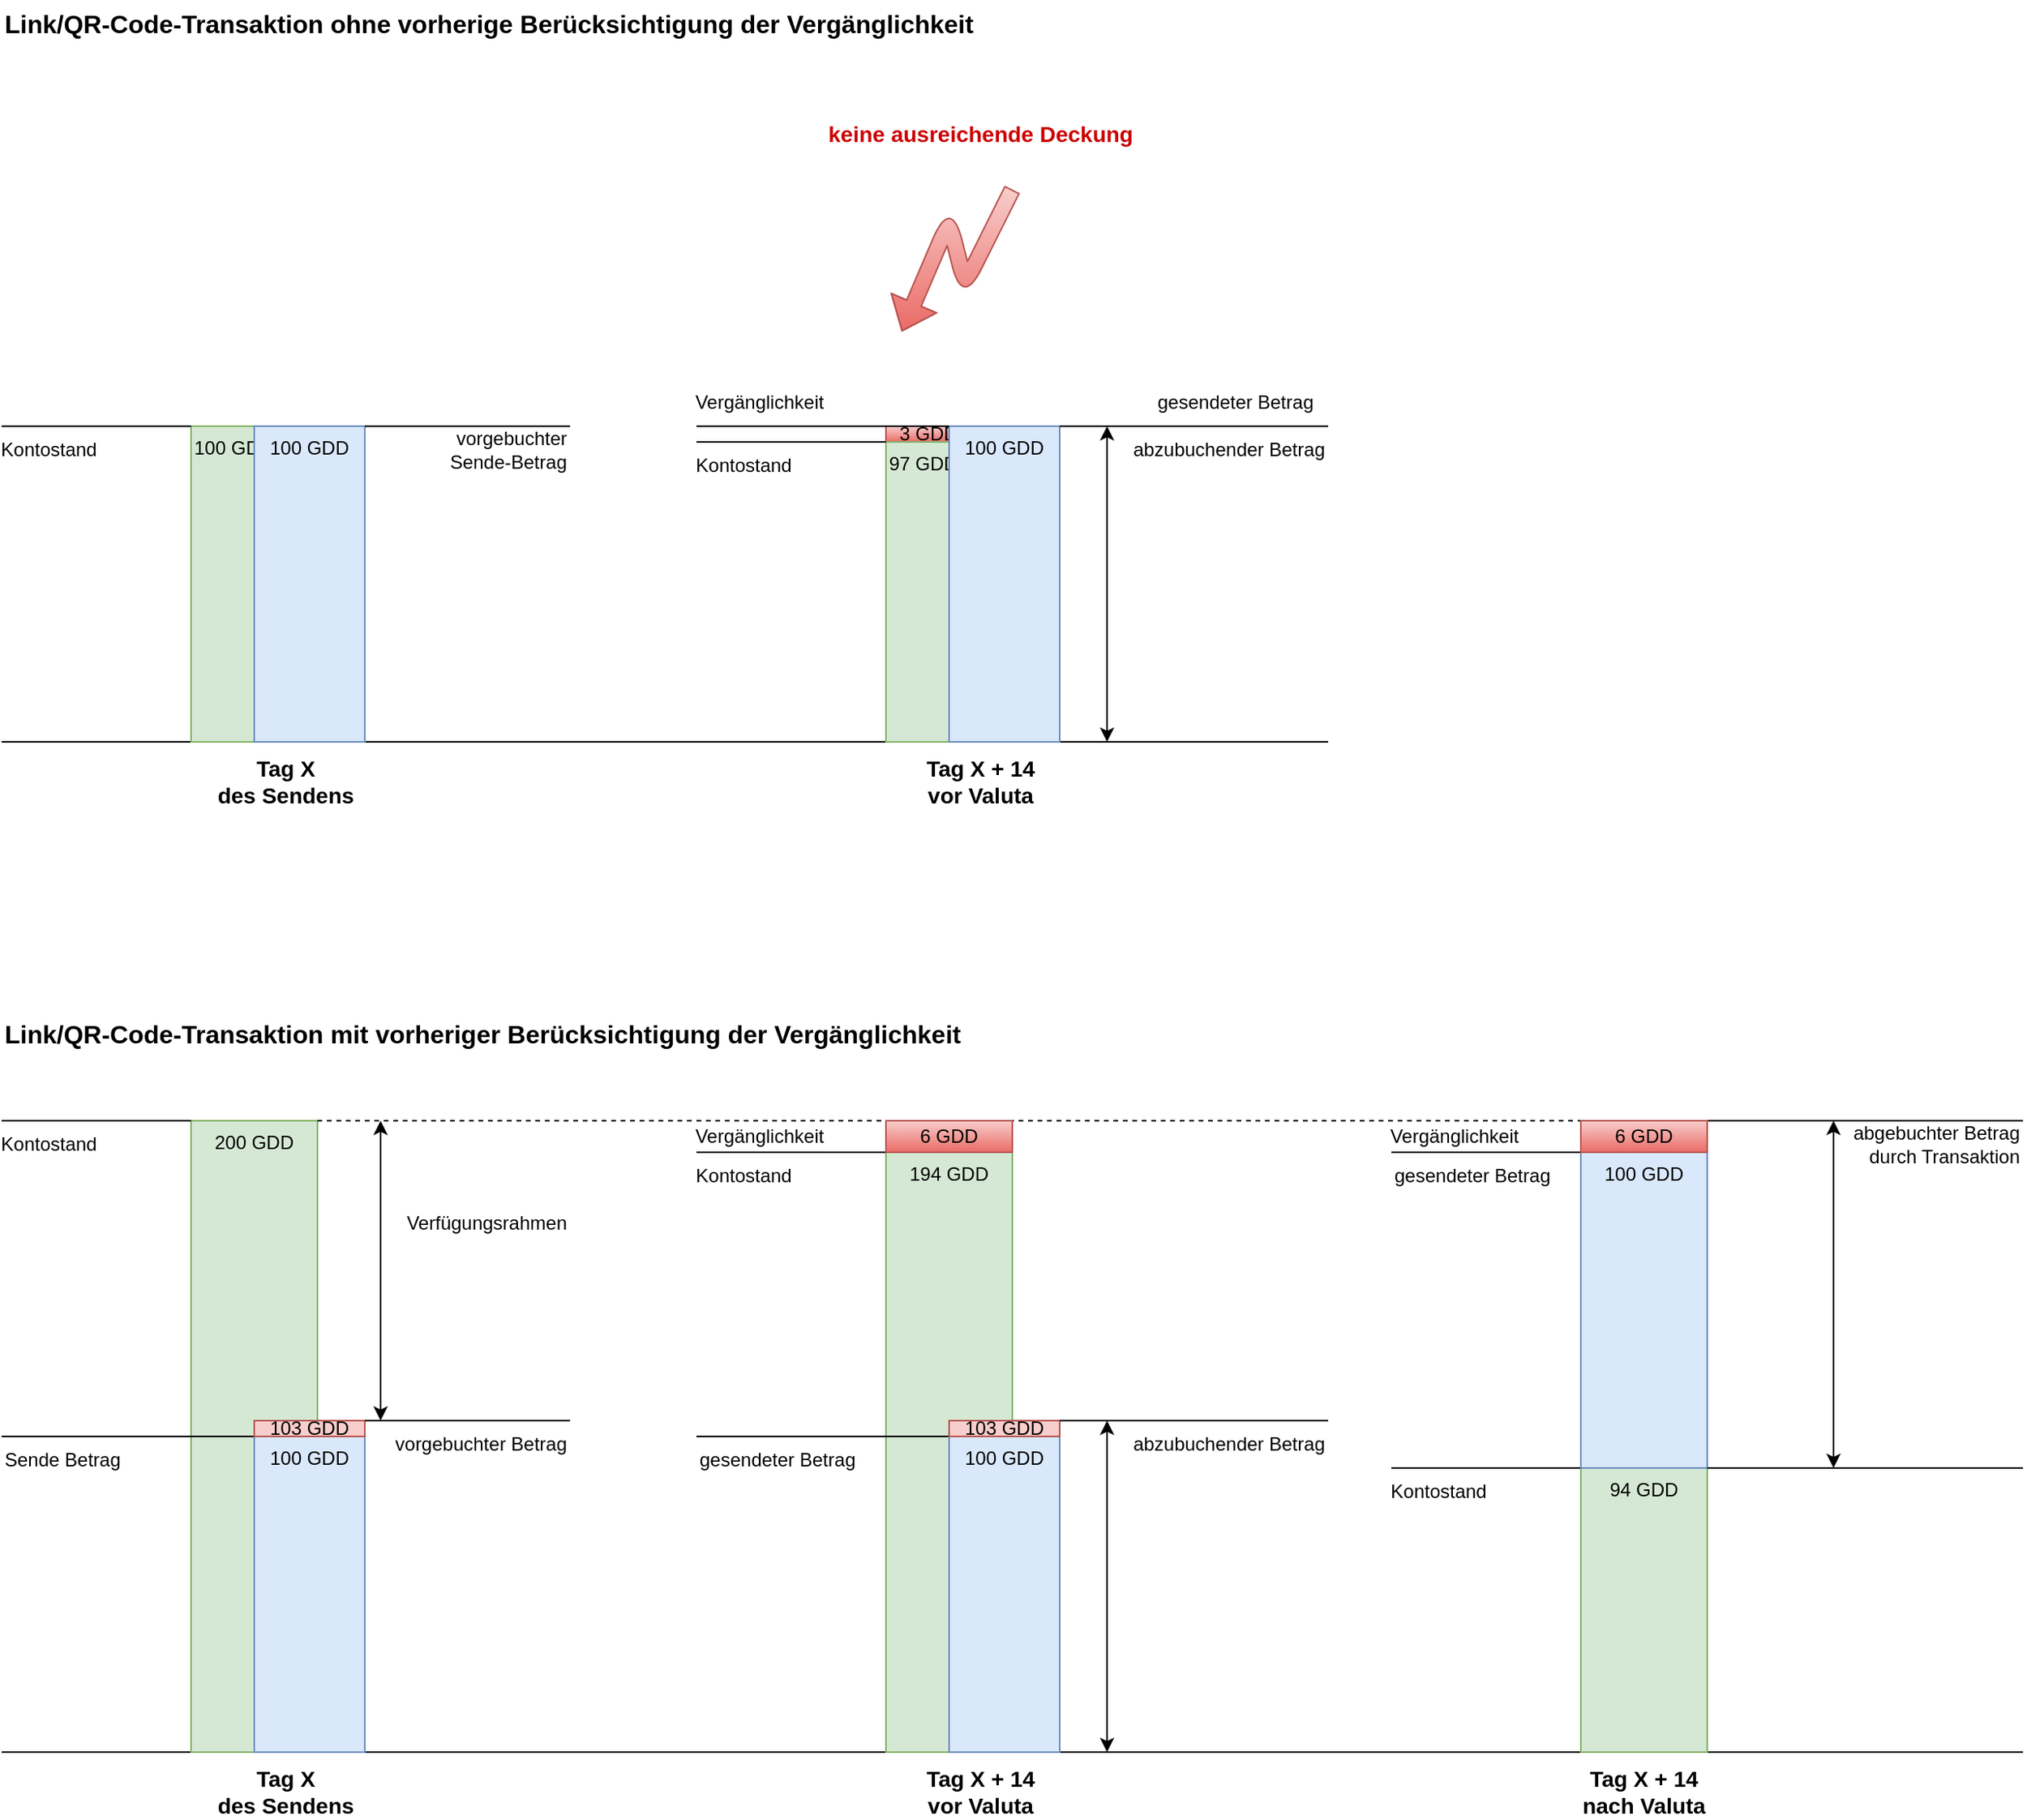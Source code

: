 <mxfile>
    <diagram id="KpzgGm-3niPmZzmS6Yj4" name="Seite-1">
        <mxGraphModel dx="2176" dy="1600" grid="1" gridSize="10" guides="1" tooltips="1" connect="1" arrows="1" fold="1" page="1" pageScale="1" pageWidth="2336" pageHeight="1654" math="0" shadow="0">
            <root>
                <mxCell id="0"/>
                <mxCell id="1" parent="0"/>
                <mxCell id="61" value="&amp;nbsp; 3 GDD" style="rounded=0;whiteSpace=wrap;html=1;fillColor=#f8cecc;strokeColor=#b85450;align=left;gradientColor=#ea6b66;" parent="1" vertex="1">
                    <mxGeometry x="600" y="310" width="70" height="10" as="geometry"/>
                </mxCell>
                <mxCell id="2" value="" style="endArrow=none;html=1;" parent="1" edge="1">
                    <mxGeometry width="50" height="50" relative="1" as="geometry">
                        <mxPoint x="40" y="1150" as="sourcePoint"/>
                        <mxPoint x="1320" y="1150" as="targetPoint"/>
                    </mxGeometry>
                </mxCell>
                <mxCell id="3" value="200 GDD" style="rounded=0;whiteSpace=wrap;html=1;fillColor=#d5e8d4;strokeColor=#82b366;verticalAlign=top;" parent="1" vertex="1">
                    <mxGeometry x="160" y="750" width="80" height="400" as="geometry"/>
                </mxCell>
                <mxCell id="4" value="Kontostand" style="text;html=1;strokeColor=none;fillColor=none;align=center;verticalAlign=middle;whiteSpace=wrap;rounded=0;" parent="1" vertex="1">
                    <mxGeometry x="40" y="750" width="60" height="30" as="geometry"/>
                </mxCell>
                <mxCell id="5" value="" style="endArrow=none;html=1;exitX=0;exitY=0;exitDx=0;exitDy=0;entryX=0;entryY=0;entryDx=0;entryDy=0;" parent="1" source="4" target="3" edge="1">
                    <mxGeometry width="50" height="50" relative="1" as="geometry">
                        <mxPoint x="520" y="940" as="sourcePoint"/>
                        <mxPoint x="570" y="890" as="targetPoint"/>
                    </mxGeometry>
                </mxCell>
                <mxCell id="6" value="100 GDD" style="rounded=0;whiteSpace=wrap;html=1;verticalAlign=top;fillColor=#dae8fc;strokeColor=#6c8ebf;" parent="1" vertex="1">
                    <mxGeometry x="200" y="950" width="70" height="200" as="geometry"/>
                </mxCell>
                <mxCell id="7" value="Sende Betrag" style="text;html=1;strokeColor=none;fillColor=none;align=left;verticalAlign=middle;whiteSpace=wrap;rounded=0;" parent="1" vertex="1">
                    <mxGeometry x="40" y="950" width="90" height="30" as="geometry"/>
                </mxCell>
                <mxCell id="8" value="" style="endArrow=none;html=1;exitX=0;exitY=0;exitDx=0;exitDy=0;entryX=0;entryY=0;entryDx=0;entryDy=0;" parent="1" source="7" target="6" edge="1">
                    <mxGeometry width="50" height="50" relative="1" as="geometry">
                        <mxPoint x="520" y="1140" as="sourcePoint"/>
                        <mxPoint x="160" y="950" as="targetPoint"/>
                    </mxGeometry>
                </mxCell>
                <mxCell id="9" value="103 GDD" style="rounded=0;whiteSpace=wrap;html=1;fillColor=#f8cecc;strokeColor=#b85450;" parent="1" vertex="1">
                    <mxGeometry x="200" y="940" width="70" height="10" as="geometry"/>
                </mxCell>
                <mxCell id="10" value="" style="endArrow=none;html=1;exitX=0;exitY=0;exitDx=0;exitDy=0;entryX=1;entryY=0;entryDx=0;entryDy=0;" parent="1" target="11" edge="1">
                    <mxGeometry width="50" height="50" relative="1" as="geometry">
                        <mxPoint x="270" y="940" as="sourcePoint"/>
                        <mxPoint x="380" y="850" as="targetPoint"/>
                    </mxGeometry>
                </mxCell>
                <mxCell id="11" value="vorgebuchter Betrag" style="text;html=1;strokeColor=none;fillColor=none;align=right;verticalAlign=middle;whiteSpace=wrap;rounded=0;" parent="1" vertex="1">
                    <mxGeometry x="280" y="940" width="120" height="30" as="geometry"/>
                </mxCell>
                <mxCell id="12" value="Tag X &lt;br style=&quot;font-size: 14px;&quot;&gt;des Sendens" style="text;html=1;strokeColor=none;fillColor=none;align=center;verticalAlign=middle;whiteSpace=wrap;rounded=0;fontStyle=1;fontSize=14;" parent="1" vertex="1">
                    <mxGeometry x="160" y="1160" width="120" height="30" as="geometry"/>
                </mxCell>
                <mxCell id="13" value="194 GDD" style="rounded=0;whiteSpace=wrap;html=1;fillColor=#d5e8d4;strokeColor=#82b366;verticalAlign=top;" parent="1" vertex="1">
                    <mxGeometry x="600" y="770" width="80" height="380" as="geometry"/>
                </mxCell>
                <mxCell id="14" value="Kontostand" style="text;html=1;strokeColor=none;fillColor=none;align=center;verticalAlign=middle;whiteSpace=wrap;rounded=0;" parent="1" vertex="1">
                    <mxGeometry x="480" y="770" width="60" height="30" as="geometry"/>
                </mxCell>
                <mxCell id="15" value="" style="endArrow=none;html=1;exitX=0;exitY=0;exitDx=0;exitDy=0;entryX=0;entryY=0;entryDx=0;entryDy=0;" parent="1" source="14" target="13" edge="1">
                    <mxGeometry width="50" height="50" relative="1" as="geometry">
                        <mxPoint x="960" y="940" as="sourcePoint"/>
                        <mxPoint x="1010" y="890" as="targetPoint"/>
                    </mxGeometry>
                </mxCell>
                <mxCell id="16" value="100 GDD" style="rounded=0;whiteSpace=wrap;html=1;verticalAlign=top;fillColor=#dae8fc;strokeColor=#6c8ebf;" parent="1" vertex="1">
                    <mxGeometry x="640" y="950" width="70" height="200" as="geometry"/>
                </mxCell>
                <mxCell id="17" value="gesendeter Betrag" style="text;html=1;strokeColor=none;fillColor=none;align=left;verticalAlign=middle;whiteSpace=wrap;rounded=0;" parent="1" vertex="1">
                    <mxGeometry x="480" y="950" width="110" height="30" as="geometry"/>
                </mxCell>
                <mxCell id="18" value="" style="endArrow=none;html=1;exitX=0;exitY=0;exitDx=0;exitDy=0;entryX=0;entryY=0;entryDx=0;entryDy=0;" parent="1" source="17" target="16" edge="1">
                    <mxGeometry width="50" height="50" relative="1" as="geometry">
                        <mxPoint x="960" y="1140" as="sourcePoint"/>
                        <mxPoint x="600" y="950" as="targetPoint"/>
                    </mxGeometry>
                </mxCell>
                <mxCell id="19" value="103 GDD" style="rounded=0;whiteSpace=wrap;html=1;fillColor=#f8cecc;strokeColor=#b85450;" parent="1" vertex="1">
                    <mxGeometry x="640" y="940" width="70" height="10" as="geometry"/>
                </mxCell>
                <mxCell id="20" value="" style="endArrow=none;html=1;exitX=0;exitY=0;exitDx=0;exitDy=0;entryX=1;entryY=0;entryDx=0;entryDy=0;" parent="1" target="21" edge="1">
                    <mxGeometry width="50" height="50" relative="1" as="geometry">
                        <mxPoint x="710" y="940" as="sourcePoint"/>
                        <mxPoint x="900" y="930" as="targetPoint"/>
                    </mxGeometry>
                </mxCell>
                <mxCell id="21" value="abzubuchender Betrag" style="text;html=1;strokeColor=none;fillColor=none;align=right;verticalAlign=middle;whiteSpace=wrap;rounded=0;" parent="1" vertex="1">
                    <mxGeometry x="750" y="940" width="130" height="30" as="geometry"/>
                </mxCell>
                <mxCell id="22" value="Tag X + 14 &lt;br style=&quot;font-size: 14px;&quot;&gt;vor Valuta" style="text;html=1;strokeColor=none;fillColor=none;align=center;verticalAlign=middle;whiteSpace=wrap;rounded=0;fontStyle=1;fontSize=14;" parent="1" vertex="1">
                    <mxGeometry x="600" y="1160" width="120" height="30" as="geometry"/>
                </mxCell>
                <mxCell id="23" value="" style="endArrow=none;dashed=1;html=1;exitX=1;exitY=0;exitDx=0;exitDy=0;entryX=1;entryY=0;entryDx=0;entryDy=0;" parent="1" source="3" target="36" edge="1">
                    <mxGeometry width="50" height="50" relative="1" as="geometry">
                        <mxPoint x="520" y="920" as="sourcePoint"/>
                        <mxPoint x="720" y="750" as="targetPoint"/>
                    </mxGeometry>
                </mxCell>
                <mxCell id="24" value="6 GDD" style="rounded=0;whiteSpace=wrap;html=1;fillColor=#f8cecc;strokeColor=#b85450;gradientColor=#ea6b66;" parent="1" vertex="1">
                    <mxGeometry x="600" y="750" width="80" height="20" as="geometry"/>
                </mxCell>
                <mxCell id="25" value="Vergänglichkeit" style="text;html=1;strokeColor=none;fillColor=none;align=center;verticalAlign=middle;whiteSpace=wrap;rounded=0;" parent="1" vertex="1">
                    <mxGeometry x="480" y="745" width="80" height="30" as="geometry"/>
                </mxCell>
                <mxCell id="26" value="94 GDD" style="rounded=0;whiteSpace=wrap;html=1;fillColor=#d5e8d4;strokeColor=#82b366;verticalAlign=top;" parent="1" vertex="1">
                    <mxGeometry x="1040" y="970" width="80" height="180" as="geometry"/>
                </mxCell>
                <mxCell id="27" value="Kontostand" style="text;html=1;strokeColor=none;fillColor=none;align=center;verticalAlign=middle;whiteSpace=wrap;rounded=0;" parent="1" vertex="1">
                    <mxGeometry x="920" y="970" width="60" height="30" as="geometry"/>
                </mxCell>
                <mxCell id="28" value="" style="endArrow=none;html=1;exitX=0;exitY=0;exitDx=0;exitDy=0;entryX=0;entryY=0;entryDx=0;entryDy=0;" parent="1" source="27" target="26" edge="1">
                    <mxGeometry width="50" height="50" relative="1" as="geometry">
                        <mxPoint x="1400" y="940" as="sourcePoint"/>
                        <mxPoint x="1450" y="890" as="targetPoint"/>
                    </mxGeometry>
                </mxCell>
                <mxCell id="29" value="100 GDD" style="rounded=0;whiteSpace=wrap;html=1;verticalAlign=top;fillColor=#dae8fc;strokeColor=#6c8ebf;" parent="1" vertex="1">
                    <mxGeometry x="1040" y="770" width="80" height="200" as="geometry"/>
                </mxCell>
                <mxCell id="30" value="gesendeter Betrag" style="text;html=1;strokeColor=none;fillColor=none;align=left;verticalAlign=middle;whiteSpace=wrap;rounded=0;" parent="1" vertex="1">
                    <mxGeometry x="920" y="770" width="110" height="30" as="geometry"/>
                </mxCell>
                <mxCell id="31" value="" style="endArrow=none;html=1;exitX=0;exitY=0;exitDx=0;exitDy=0;entryX=0;entryY=0;entryDx=0;entryDy=0;" parent="1" source="30" target="29" edge="1">
                    <mxGeometry width="50" height="50" relative="1" as="geometry">
                        <mxPoint x="1400" y="1140" as="sourcePoint"/>
                        <mxPoint x="1040" y="810" as="targetPoint"/>
                    </mxGeometry>
                </mxCell>
                <mxCell id="33" value="" style="endArrow=none;html=1;entryX=1;entryY=0;entryDx=0;entryDy=0;exitX=1;exitY=0;exitDx=0;exitDy=0;" parent="1" source="36" target="34" edge="1">
                    <mxGeometry width="50" height="50" relative="1" as="geometry">
                        <mxPoint x="1430" y="830" as="sourcePoint"/>
                        <mxPoint x="1280" y="940" as="targetPoint"/>
                    </mxGeometry>
                </mxCell>
                <mxCell id="34" value="abgebuchter Betrag durch Transaktion" style="text;html=1;strokeColor=none;fillColor=none;align=right;verticalAlign=middle;whiteSpace=wrap;rounded=0;" parent="1" vertex="1">
                    <mxGeometry x="1200" y="750" width="120" height="30" as="geometry"/>
                </mxCell>
                <mxCell id="35" value="Tag X + 14 &lt;br style=&quot;font-size: 14px;&quot;&gt;nach Valuta" style="text;html=1;strokeColor=none;fillColor=none;align=center;verticalAlign=middle;whiteSpace=wrap;rounded=0;fontStyle=1;fontSize=14;" parent="1" vertex="1">
                    <mxGeometry x="1040" y="1160" width="80" height="30" as="geometry"/>
                </mxCell>
                <mxCell id="36" value="6 GDD" style="rounded=0;whiteSpace=wrap;html=1;fillColor=#f8cecc;strokeColor=#b85450;gradientColor=#ea6b66;" parent="1" vertex="1">
                    <mxGeometry x="1040" y="750" width="80" height="20" as="geometry"/>
                </mxCell>
                <mxCell id="37" value="Vergänglichkeit" style="text;html=1;strokeColor=none;fillColor=none;align=center;verticalAlign=middle;whiteSpace=wrap;rounded=0;" parent="1" vertex="1">
                    <mxGeometry x="920" y="745" width="80" height="30" as="geometry"/>
                </mxCell>
                <mxCell id="38" value="" style="endArrow=none;html=1;entryX=1;entryY=1;entryDx=0;entryDy=0;exitX=1;exitY=1;exitDx=0;exitDy=0;" parent="1" source="29" edge="1">
                    <mxGeometry width="50" height="50" relative="1" as="geometry">
                        <mxPoint x="1150" y="970" as="sourcePoint"/>
                        <mxPoint x="1320" y="970" as="targetPoint"/>
                    </mxGeometry>
                </mxCell>
                <mxCell id="39" value="" style="endArrow=classic;startArrow=classic;html=1;entryX=0;entryY=0;entryDx=0;entryDy=0;" parent="1" target="34" edge="1">
                    <mxGeometry width="50" height="50" relative="1" as="geometry">
                        <mxPoint x="1200" y="970" as="sourcePoint"/>
                        <mxPoint x="1120" y="840" as="targetPoint"/>
                    </mxGeometry>
                </mxCell>
                <mxCell id="40" value="" style="endArrow=classic;startArrow=classic;html=1;" parent="1" edge="1">
                    <mxGeometry width="50" height="50" relative="1" as="geometry">
                        <mxPoint x="740" y="1150" as="sourcePoint"/>
                        <mxPoint x="740" y="940" as="targetPoint"/>
                    </mxGeometry>
                </mxCell>
                <mxCell id="41" value="" style="endArrow=classic;startArrow=classic;html=1;exitX=0;exitY=0;exitDx=0;exitDy=0;" parent="1" source="11" edge="1">
                    <mxGeometry width="50" height="50" relative="1" as="geometry">
                        <mxPoint x="490" y="870" as="sourcePoint"/>
                        <mxPoint x="280" y="750" as="targetPoint"/>
                    </mxGeometry>
                </mxCell>
                <mxCell id="42" value="Verfügungsrahmen" style="text;html=1;strokeColor=none;fillColor=none;align=right;verticalAlign=middle;whiteSpace=wrap;rounded=0;" parent="1" vertex="1">
                    <mxGeometry x="280" y="800" width="120" height="30" as="geometry"/>
                </mxCell>
                <mxCell id="43" value="Link/QR-Code-Transaktion mit vorheriger Berücksichtigung der Vergänglichkeit" style="text;html=1;strokeColor=none;fillColor=none;align=left;verticalAlign=middle;whiteSpace=wrap;rounded=0;fontStyle=1;fontSize=16;" parent="1" vertex="1">
                    <mxGeometry x="40" y="680" width="640" height="30" as="geometry"/>
                </mxCell>
                <mxCell id="44" value="" style="endArrow=none;html=1;" parent="1" edge="1">
                    <mxGeometry width="50" height="50" relative="1" as="geometry">
                        <mxPoint x="40" y="510" as="sourcePoint"/>
                        <mxPoint x="880" y="510" as="targetPoint"/>
                    </mxGeometry>
                </mxCell>
                <mxCell id="45" value="100 GDD" style="rounded=0;whiteSpace=wrap;html=1;fillColor=#d5e8d4;strokeColor=#82b366;verticalAlign=top;align=left;" parent="1" vertex="1">
                    <mxGeometry x="160" y="310" width="80" height="200" as="geometry"/>
                </mxCell>
                <mxCell id="46" value="Kontostand" style="text;html=1;strokeColor=none;fillColor=none;align=center;verticalAlign=middle;whiteSpace=wrap;rounded=0;" parent="1" vertex="1">
                    <mxGeometry x="40" y="310" width="60" height="30" as="geometry"/>
                </mxCell>
                <mxCell id="47" value="" style="endArrow=none;html=1;exitX=0;exitY=0;exitDx=0;exitDy=0;entryX=0;entryY=0;entryDx=0;entryDy=0;" parent="1" source="46" target="45" edge="1">
                    <mxGeometry width="50" height="50" relative="1" as="geometry">
                        <mxPoint x="520" y="300" as="sourcePoint"/>
                        <mxPoint x="570" y="250" as="targetPoint"/>
                    </mxGeometry>
                </mxCell>
                <mxCell id="48" value="100 GDD" style="rounded=0;whiteSpace=wrap;html=1;verticalAlign=top;fillColor=#dae8fc;strokeColor=#6c8ebf;" parent="1" vertex="1">
                    <mxGeometry x="200" y="310" width="70" height="200" as="geometry"/>
                </mxCell>
                <mxCell id="52" value="" style="endArrow=none;html=1;exitX=1;exitY=0;exitDx=0;exitDy=0;entryX=1;entryY=0;entryDx=0;entryDy=0;" parent="1" source="48" target="53" edge="1">
                    <mxGeometry width="50" height="50" relative="1" as="geometry">
                        <mxPoint x="270" y="300" as="sourcePoint"/>
                        <mxPoint x="380" y="210" as="targetPoint"/>
                    </mxGeometry>
                </mxCell>
                <mxCell id="53" value="vorgebuchter &lt;br&gt;Sende-Betrag" style="text;html=1;strokeColor=none;fillColor=none;align=right;verticalAlign=middle;whiteSpace=wrap;rounded=0;" parent="1" vertex="1">
                    <mxGeometry x="280" y="310" width="120" height="30" as="geometry"/>
                </mxCell>
                <mxCell id="54" value="Tag X &lt;br style=&quot;font-size: 14px;&quot;&gt;des Sendens" style="text;html=1;strokeColor=none;fillColor=none;align=center;verticalAlign=middle;whiteSpace=wrap;rounded=0;fontStyle=1;fontSize=14;" parent="1" vertex="1">
                    <mxGeometry x="160" y="520" width="120" height="30" as="geometry"/>
                </mxCell>
                <mxCell id="55" value="97 GDD" style="rounded=0;whiteSpace=wrap;html=1;fillColor=#d5e8d4;strokeColor=#82b366;verticalAlign=top;align=left;" parent="1" vertex="1">
                    <mxGeometry x="600" y="320" width="80" height="190" as="geometry"/>
                </mxCell>
                <mxCell id="56" value="Kontostand" style="text;html=1;strokeColor=none;fillColor=none;align=center;verticalAlign=middle;whiteSpace=wrap;rounded=0;" parent="1" vertex="1">
                    <mxGeometry x="480" y="320" width="60" height="30" as="geometry"/>
                </mxCell>
                <mxCell id="57" value="" style="endArrow=none;html=1;exitX=0;exitY=0;exitDx=0;exitDy=0;entryX=0;entryY=0;entryDx=0;entryDy=0;" parent="1" source="56" target="55" edge="1">
                    <mxGeometry width="50" height="50" relative="1" as="geometry">
                        <mxPoint x="960" y="300" as="sourcePoint"/>
                        <mxPoint x="1010" y="250" as="targetPoint"/>
                    </mxGeometry>
                </mxCell>
                <mxCell id="58" value="100 GDD" style="rounded=0;whiteSpace=wrap;html=1;verticalAlign=top;fillColor=#dae8fc;strokeColor=#6c8ebf;" parent="1" vertex="1">
                    <mxGeometry x="640" y="310" width="70" height="200" as="geometry"/>
                </mxCell>
                <mxCell id="59" value="gesendeter Betrag" style="text;html=1;strokeColor=none;fillColor=none;align=left;verticalAlign=middle;whiteSpace=wrap;rounded=0;" parent="1" vertex="1">
                    <mxGeometry x="770" y="280" width="110" height="30" as="geometry"/>
                </mxCell>
                <mxCell id="60" value="" style="endArrow=none;html=1;entryX=0;entryY=0;entryDx=0;entryDy=0;" parent="1" target="58" edge="1">
                    <mxGeometry width="50" height="50" relative="1" as="geometry">
                        <mxPoint x="480" y="310" as="sourcePoint"/>
                        <mxPoint x="600" y="310" as="targetPoint"/>
                    </mxGeometry>
                </mxCell>
                <mxCell id="62" value="" style="endArrow=none;html=1;exitX=1;exitY=0;exitDx=0;exitDy=0;entryX=1;entryY=0;entryDx=0;entryDy=0;" parent="1" source="58" target="63" edge="1">
                    <mxGeometry width="50" height="50" relative="1" as="geometry">
                        <mxPoint x="710" y="300" as="sourcePoint"/>
                        <mxPoint x="900" y="290" as="targetPoint"/>
                    </mxGeometry>
                </mxCell>
                <mxCell id="63" value="abzubuchender Betrag" style="text;html=1;strokeColor=none;fillColor=none;align=right;verticalAlign=middle;whiteSpace=wrap;rounded=0;" parent="1" vertex="1">
                    <mxGeometry x="750" y="310" width="130" height="30" as="geometry"/>
                </mxCell>
                <mxCell id="64" value="Tag X + 14 &lt;br style=&quot;font-size: 14px;&quot;&gt;vor Valuta" style="text;html=1;strokeColor=none;fillColor=none;align=center;verticalAlign=middle;whiteSpace=wrap;rounded=0;fontStyle=1;fontSize=14;" parent="1" vertex="1">
                    <mxGeometry x="600" y="520" width="120" height="30" as="geometry"/>
                </mxCell>
                <mxCell id="67" value="Vergänglichkeit" style="text;html=1;strokeColor=none;fillColor=none;align=center;verticalAlign=middle;whiteSpace=wrap;rounded=0;" parent="1" vertex="1">
                    <mxGeometry x="480" y="280" width="80" height="30" as="geometry"/>
                </mxCell>
                <mxCell id="72" value="keine ausreichende Deckung" style="text;html=1;strokeColor=none;fillColor=none;align=center;verticalAlign=middle;whiteSpace=wrap;rounded=0;fontStyle=1;fontSize=14;fontColor=#CC0000;" parent="1" vertex="1">
                    <mxGeometry x="560" y="110" width="200" height="30" as="geometry"/>
                </mxCell>
                <mxCell id="81" value="" style="endArrow=classic;startArrow=classic;html=1;" parent="1" edge="1">
                    <mxGeometry width="50" height="50" relative="1" as="geometry">
                        <mxPoint x="740" y="510" as="sourcePoint"/>
                        <mxPoint x="740" y="310" as="targetPoint"/>
                    </mxGeometry>
                </mxCell>
                <mxCell id="84" value="Link/QR-Code-Transaktion ohne vorherige Berücksichtigung der Vergänglichkeit" style="text;html=1;strokeColor=none;fillColor=none;align=left;verticalAlign=middle;whiteSpace=wrap;rounded=0;fontStyle=1;fontSize=16;" parent="1" vertex="1">
                    <mxGeometry x="40" y="40" width="640" height="30" as="geometry"/>
                </mxCell>
                <mxCell id="86" value="" style="shape=flexArrow;endArrow=classic;html=1;fontSize=16;fillColor=#f8cecc;gradientColor=#ea6b66;strokeColor=#b85450;" parent="1" edge="1">
                    <mxGeometry width="50" height="50" relative="1" as="geometry">
                        <mxPoint x="680" y="160" as="sourcePoint"/>
                        <mxPoint x="610" y="250" as="targetPoint"/>
                        <Array as="points">
                            <mxPoint x="650" y="220"/>
                            <mxPoint x="640" y="180"/>
                        </Array>
                    </mxGeometry>
                </mxCell>
            </root>
        </mxGraphModel>
    </diagram>
</mxfile>